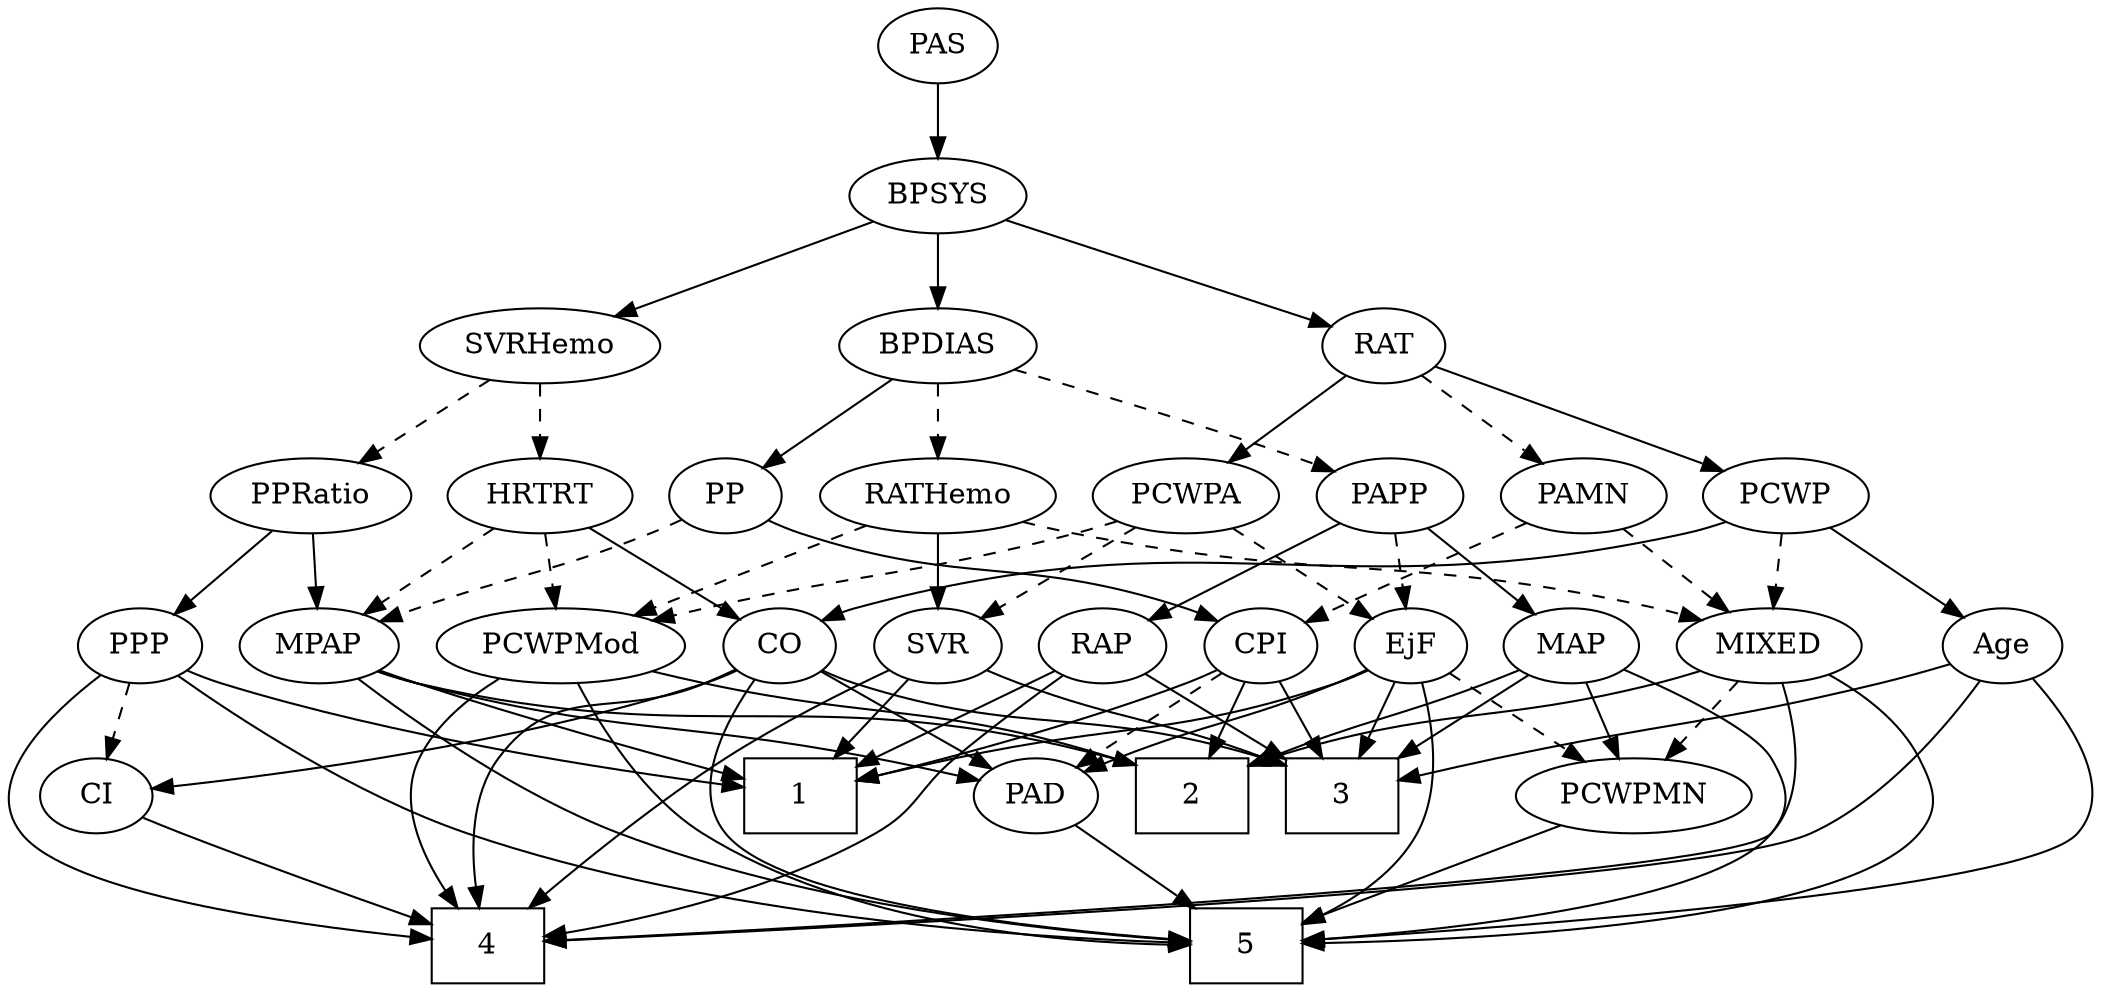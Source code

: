 strict digraph {
	graph [bb="0,0,924.57,468"];
	node [label="\N"];
	1	[height=0.5,
		pos="429.57,90",
		shape=box,
		width=0.75];
	2	[height=0.5,
		pos="501.57,90",
		shape=box,
		width=0.75];
	3	[height=0.5,
		pos="611.57,90",
		shape=box,
		width=0.75];
	4	[height=0.5,
		pos="256.57,18",
		shape=box,
		width=0.75];
	5	[height=0.5,
		pos="396.57,18",
		shape=box,
		width=0.75];
	RAP	[height=0.5,
		pos="645.57,162",
		width=0.77632];
	RAP -> 1	[pos="e,456.85,104.56 623.93,150.25 618.96,148.01 613.64,145.78 608.57,144 549.65,123.25 529.19,129.42 466.43,107.93",
		style=solid];
	RAP -> 3	[pos="e,620.04,108.45 637.51,144.41 633.6,136.37 628.82,126.51 624.43,117.47",
		style=solid];
	RAP -> 4	[pos="e,283.9,23.753 651.98,144.29 658.37,124.48 664.95,91.701 647.57,72 605.04,23.803 424.19,45.186 360.57,36 338.36,32.794 313.57,28.759 \
293.76,25.424",
		style=solid];
	PAS	[height=0.5,
		pos="493.57,450",
		width=0.75];
	BPSYS	[height=0.5,
		pos="493.57,378",
		width=1.0471];
	PAS -> BPSYS	[pos="e,493.57,396.1 493.57,431.7 493.57,423.98 493.57,414.71 493.57,406.11",
		style=solid];
	PAD	[height=0.5,
		pos="355.57,90",
		width=0.79437];
	PAD -> 5	[pos="e,386.54,36.124 365.08,72.765 369.9,64.525 375.88,54.317 381.33,45.016",
		style=solid];
	PAMN	[height=0.5,
		pos="581.57,234",
		width=1.011];
	MIXED	[height=0.5,
		pos="731.57,162",
		width=1.1193];
	PAMN -> MIXED	[pos="e,704.73,175.52 607.01,221.13 631.31,209.79 668.18,192.58 695.5,179.83",
		style=dashed];
	CPI	[height=0.5,
		pos="500.57,162",
		width=0.75];
	PAMN -> CPI	[pos="e,516.46,176.74 563.99,217.81 552.39,207.78 537.04,194.52 524.35,183.55",
		style=dashed];
	PCWP	[height=0.5,
		pos="752.57,234",
		width=0.97491];
	CO	[height=0.5,
		pos="266.57,162",
		width=0.75];
	PCWP -> CO	[pos="e,287.03,174.18 726.89,221.7 720.97,219.48 714.63,217.41 708.57,216 532.13,174.95 477.41,227.41 302.57,180 300.62,179.47 298.64,\
178.84 296.67,178.14",
		style=solid];
	PCWP -> MIXED	[pos="e,736.75,180.28 747.48,216.05 745.15,208.26 742.32,198.82 739.69,190.08",
		style=dashed];
	Age	[height=0.5,
		pos="897.57,162",
		width=0.75];
	PCWP -> Age	[pos="e,876.16,173.33 777.17,221.13 801.92,209.17 840.16,190.71 866.89,177.81",
		style=solid];
	PCWPMod	[height=0.5,
		pos="169.57,162",
		width=1.4443];
	PCWPMod -> 2	[pos="e,474.38,104.84 207.79,149.59 215.3,147.57 223.15,145.6 230.57,144 330.74,122.45 362.6,137.88 464.61,107.79",
		style=solid];
	PCWPMod -> 4	[pos="e,229.38,20.876 130.44,149.91 87.703,137.4 24.366,117.57 17.568,108 8.3026,94.956 7.5541,84.478 17.568,72 42.412,41.043 158.24,27.045 \
219.05,21.739",
		style=solid];
	PCWPMod -> 5	[pos="e,369.35,29.205 187,144.74 208.04,125.67 245.03,93.897 280.57,72 305.8,56.451 336.37,42.67 359.79,33.061",
		style=solid];
	PCWPA	[height=0.5,
		pos="297.57,234",
		width=1.1555];
	PCWPA -> PCWPMod	[pos="e,196.38,177.66 272.89,219.5 253.69,209 226.79,194.29 205.25,182.51",
		style=dashed];
	SVR	[height=0.5,
		pos="427.57,162",
		width=0.77632];
	PCWPA -> SVR	[pos="e,406.86,174.15 322.63,219.5 344.16,207.91 375.24,191.18 397.98,178.93",
		style=dashed];
	EjF	[height=0.5,
		pos="572.57,162",
		width=0.75];
	PCWPA -> EjF	[pos="e,551.99,173.8 328.66,221.91 335.19,219.79 342.07,217.7 348.57,216 430.88,194.5 455.69,206.37 536.57,180 538.49,179.37 540.44,178.67 \
542.39,177.91",
		style=dashed];
	PCWPMN	[height=0.5,
		pos="820.57,90",
		width=1.3902];
	PCWPMN -> 5	[pos="e,423.85,21.945 782.49,78.128 774,75.916 765.01,73.737 756.57,72 639.93,48.003 499.87,30.609 434.12,23.105",
		style=solid];
	CO -> 3	[pos="e,584.26,97.781 287.1,150.06 292.06,147.77 297.41,145.58 302.57,144 403.62,113.12 433.79,127.84 537.57,108 549.59,105.7 562.62,102.84 \
574.34,100.12",
		style=solid];
	CO -> 4	[pos="e,234.86,36.213 246.96,149.37 233.37,140.09 216.38,125.72 208.57,108 202.11,93.359 202.81,86.929 208.57,72 212.67,61.358 220.01,\
51.528 227.74,43.298",
		style=solid];
	CO -> 5	[pos="e,369.46,30.181 271.22,144.23 277.25,124.97 289.32,93.297 308.57,72 322.79,56.257 342.8,43.7 360.15,34.768",
		style=solid];
	CO -> PAD	[pos="e,338.3,104.58 283.31,147.83 296.56,137.41 315.29,122.68 330.36,110.83",
		style=solid];
	CI	[height=0.5,
		pos="53.568,90",
		width=0.75];
	CO -> CI	[pos="e,78.587,97.221 245.48,150.39 240.64,148.14 235.47,145.88 230.57,144 182.32,125.5 124.7,109.3 88.614,99.825",
		style=solid];
	CI -> 4	[pos="e,229.4,27.186 75.575,79.511 81.688,76.975 88.354,74.301 94.568,72 137.07,56.263 186.7,40.386 219.72,30.169",
		style=solid];
	SVRHemo	[height=0.5,
		pos="198.57,306",
		width=1.3902];
	HRTRT	[height=0.5,
		pos="198.57,234",
		width=1.1013];
	SVRHemo -> HRTRT	[pos="e,198.57,252.1 198.57,287.7 198.57,279.98 198.57,270.71 198.57,262.11",
		style=dashed];
	PPRatio	[height=0.5,
		pos="101.57,234",
		width=1.1013];
	SVRHemo -> PPRatio	[pos="e,121.71,249.54 177.04,289.46 163.23,279.5 145.14,266.44 130.13,255.61",
		style=dashed];
	MIXED -> 2	[pos="e,528.68,98.49 701.06,150.16 694.96,148.06 688.57,145.92 682.57,144 632.96,128.14 575.13,111.53 538.44,101.22",
		style=solid];
	MIXED -> 4	[pos="e,283.89,23.81 724.52,144.26 714.79,123.47 695.15,88.692 666.57,72 607.44,37.472 428.37,45.525 360.57,36 338.35,32.879 313.56,28.847 \
293.75,25.494",
		style=solid];
	MIXED -> 5	[pos="e,423.69,19.504 734.45,144.03 736.8,123.97 737.17,90.94 718.57,72 679.47,32.188 509.89,22.264 433.78,19.804",
		style=solid];
	MIXED -> PCWPMN	[pos="e,800.68,106.64 750.88,145.81 763.07,136.22 779.03,123.67 792.59,113",
		style=dashed];
	BPSYS -> SVRHemo	[pos="e,239.33,316.67 460.59,369.17 409.28,357 309.97,333.43 249.43,319.07",
		style=solid];
	BPDIAS	[height=0.5,
		pos="493.57,306",
		width=1.1735];
	BPSYS -> BPDIAS	[pos="e,493.57,324.1 493.57,359.7 493.57,351.98 493.57,342.71 493.57,334.11",
		style=solid];
	RAT	[height=0.5,
		pos="581.57,306",
		width=0.75827];
	BPSYS -> RAT	[pos="e,564.72,320.4 512.23,362.15 525.22,351.82 542.68,337.93 556.83,326.68",
		style=solid];
	RATHemo	[height=0.5,
		pos="406.57,234",
		width=1.3721];
	BPDIAS -> RATHemo	[pos="e,426.01,250.64 474.69,289.81 462.77,280.22 447.18,267.67 433.91,257",
		style=dashed];
	PP	[height=0.5,
		pos="500.57,234",
		width=0.75];
	BPDIAS -> PP	[pos="e,498.86,252.1 495.3,287.7 496.07,279.98 497,270.71 497.86,262.11",
		style=solid];
	PAPP	[height=0.5,
		pos="667.57,234",
		width=0.88464];
	BPDIAS -> PAPP	[pos="e,642.44,245.48 523.46,293.22 550.45,282.56 591.22,266.37 626.57,252 628.66,251.15 630.8,250.27 632.97,249.39",
		style=dashed];
	HRTRT -> PCWPMod	[pos="e,176.73,180.28 191.55,216.05 188.28,208.18 184.32,198.62 180.67,189.79",
		style=dashed];
	HRTRT -> CO	[pos="e,252.13,177.86 214,217.12 223.21,207.64 235.03,195.46 245.14,185.06",
		style=solid];
	MPAP	[height=0.5,
		pos="346.57,162",
		width=0.97491];
	HRTRT -> MPAP	[pos="e,321.33,174.94 225.03,220.49 249.32,209 285.45,191.91 312.01,179.34",
		style=dashed];
	RATHemo -> PCWPMod	[pos="e,207.91,174.32 369.54,222.06 328.63,209.98 262.61,190.48 217.71,177.22",
		style=dashed];
	RATHemo -> MIXED	[pos="e,701.75,174.25 442.9,221.62 450.04,219.59 457.51,217.61 464.57,216 560.31,194.15 587.39,204.18 682.57,180 685.71,179.2 688.94,178.29 \
692.16,177.32",
		style=dashed];
	RATHemo -> SVR	[pos="e,422.53,179.79 411.65,216.05 414.05,208.06 416.97,198.33 419.65,189.4",
		style=solid];
	MAP	[height=0.5,
		pos="820.57,162",
		width=0.84854];
	MAP -> 2	[pos="e,528.91,97.637 797.21,150.02 791.83,147.79 786.07,145.63 780.57,144 691.87,117.74 666.23,126.36 575.57,108 563.58,105.57 550.55,\
102.67 538.82,99.956",
		style=solid];
	MAP -> 3	[pos="e,638.77,98.639 796.61,150.37 791.36,148.16 785.81,145.93 780.57,144 735.66,127.46 682.89,111.44 648.42,101.42",
		style=solid];
	MAP -> 5	[pos="e,423.64,19.906 840.21,147.79 864.88,129.63 901.47,96.435 879.57,72 849.91,38.905 541.79,24.382 433.75,20.281",
		style=solid];
	MAP -> PCWPMN	[pos="e,820.57,108.1 820.57,143.7 820.57,135.98 820.57,126.71 820.57,118.11",
		style=solid];
	MPAP -> 1	[pos="e,409.36,108.04 364.17,146.15 375.02,137 389.18,125.06 401.55,114.63",
		style=solid];
	MPAP -> 2	[pos="e,474.47,103.87 372.64,149.59 394.92,139.79 428.02,125.14 464.99,108.22",
		style=solid];
	MPAP -> 5	[pos="e,369.31,29.217 333.86,144.89 321.03,126.52 304.8,95.947 317.57,72 326.66,54.945 343.95,42.407 360.04,33.821",
		style=solid];
	MPAP -> PAD	[pos="e,353.37,108.1 348.79,143.7 349.78,135.98 350.98,126.71 352.08,118.11",
		style=solid];
	CPI -> 1	[pos="e,447.02,108.2 485.86,146.5 476.77,137.54 464.88,125.81 454.37,115.45",
		style=solid];
	CPI -> 2	[pos="e,501.32,108.1 500.82,143.7 500.93,135.98 501.06,126.71 501.18,118.11",
		style=solid];
	CPI -> 3	[pos="e,584.43,108.11 519.65,148.97 535.06,139.25 557.18,125.3 575.86,113.52",
		style=solid];
	CPI -> PAD	[pos="e,377.53,101.6 479.17,150.67 454.79,138.9 414.72,119.56 386.84,106.09",
		style=dashed];
	PP -> MPAP	[pos="e,372.41,174.44 479.28,222.86 474.45,220.59 469.34,218.2 464.57,216 436.78,203.2 405.15,189.01 381.64,178.54",
		style=dashed];
	PP -> CPI	[pos="e,500.57,180.1 500.57,215.7 500.57,207.98 500.57,198.71 500.57,190.11",
		style=solid];
	PPP	[height=0.5,
		pos="72.568,162",
		width=0.75];
	PPP -> 1	[pos="e,402.4,104.92 93.072,149.96 98.028,147.67 103.39,145.51 108.57,144 228.04,109.2 268.91,141.95 392.56,107.73",
		style=solid];
	PPP -> 4	[pos="e,229.48,20.58 51.3,150.59 35.732,141.67 15.781,127.21 6.5685,108 -0.34924,93.573 -3.504,84.432 6.5685,72 32.906,39.494 156.11,26.118 \
219.17,21.328",
		style=solid];
	PPP -> 5	[pos="e,369.45,25.646 91.102,148.69 119.66,130.12 176.57,94.726 228.57,72 272.31,52.882 325.17,37.374 359.76,28.181",
		style=solid];
	PPP -> CI	[pos="e,58.125,107.79 67.969,144.05 65.822,136.14 63.215,126.54 60.812,117.69",
		style=dashed];
	PAPP -> RAP	[pos="e,650.85,179.79 662.24,216.05 659.73,208.06 656.67,198.33 653.87,189.4",
		style=solid];
	PAPP -> MAP	[pos="e,797.08,173.75 691.47,222.06 717.37,210.21 758.86,191.23 787.79,178",
		style=solid];
	PAPP -> EjF	[pos="e,590.02,175.86 648.8,219.17 634.38,208.55 614.31,193.76 598.38,182.02",
		style=dashed];
	SVR -> 1	[pos="e,429.08,108.1 428.06,143.7 428.28,135.98 428.55,126.71 428.79,118.11",
		style=solid];
	SVR -> 3	[pos="e,584.48,99.996 449.35,150.62 454.31,148.36 459.6,146.03 464.57,144 501.68,128.82 544.93,113.5 574.87,103.26",
		style=solid];
	SVR -> 4	[pos="e,264.77,36.052 405.46,150.7 374.39,136.19 321.2,111.12 317.57,108 297.05,90.382 280.27,64.329 269.54,44.958",
		style=solid];
	RAT -> PAMN	[pos="e,581.57,252.1 581.57,287.7 581.57,279.98 581.57,270.71 581.57,262.11",
		style=dashed];
	RAT -> PCWP	[pos="e,726.11,245.83 604.28,295.7 632.97,283.96 682.69,263.61 716.58,249.73",
		style=solid];
	RAT -> PCWPA	[pos="e,328.65,246.13 560.41,294.18 555.31,291.89 549.83,289.66 544.57,288 460.12,261.3 434.35,274.06 348.57,252 345.21,251.14 341.76,\
250.17 338.3,249.14",
		style=solid];
	PPRatio -> MPAP	[pos="e,319.78,174.02 131.1,221.97 137.17,219.86 143.55,217.77 149.57,216 216.59,196.31 235.83,200.64 302.57,180 305.12,179.21 307.74,\
178.35 310.36,177.44",
		style=solid];
	PPRatio -> PPP	[pos="e,79.524,179.79 94.548,216.05 91.2,207.97 87.119,198.12 83.386,189.11",
		style=solid];
	Age -> 3	[pos="e,638.62,94.751 876.76,150.47 871.56,148.11 865.94,145.78 860.57,144 787.29,119.7 698.08,103.88 648.8,96.29",
		style=solid];
	Age -> 4	[pos="e,283.84,24.169 899.63,143.96 901.05,123.52 899.83,89.78 879.57,72 836.12,33.873 417.99,42.67 360.57,36 338.28,33.411 313.49,29.402 \
293.7,25.927",
		style=solid];
	Age -> 5	[pos="e,423.89,19.819 903.29,144.19 908.89,124.3 914.25,91.43 896.57,72 865.52,37.871 544.7,23.965 433.94,20.157",
		style=solid];
	EjF -> 1	[pos="e,456.62,104.24 551.47,150.67 528.95,139.65 492.87,121.98 465.79,108.73",
		style=solid];
	EjF -> 3	[pos="e,602.03,108.12 581.61,144.76 586.2,136.53 591.89,126.32 597.07,117.02",
		style=solid];
	EjF -> 5	[pos="e,423.72,22.505 570.12,143.97 566.41,124.17 557.56,91.69 537.57,72 509.36,44.218 465.21,30.76 433.83,24.4",
		style=solid];
	EjF -> PAD	[pos="e,377.81,101.73 551.54,150.23 546.7,147.99 541.51,145.77 536.57,144 474.87,121.9 455.49,129.46 393.57,108 391.46,107.27 389.31,106.47 \
387.15,105.62",
		style=solid];
	EjF -> PCWPMN	[pos="e,777.2,99.238 593.6,150.23 598.44,147.98 603.62,145.77 608.57,144 661.32,125.16 723.75,110.42 767.15,101.32",
		style=dashed];
}
